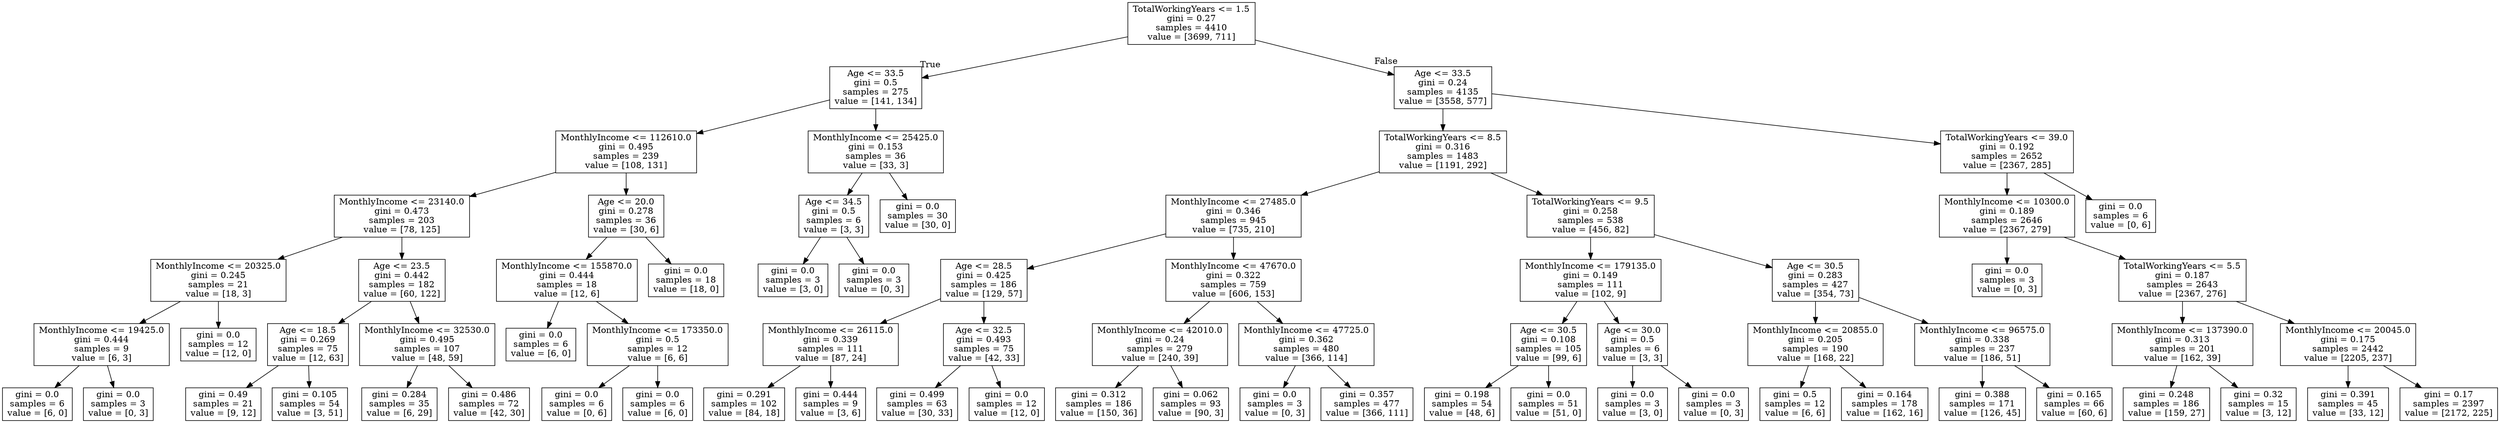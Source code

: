 digraph Tree {
node [shape=box] ;
0 [label="TotalWorkingYears <= 1.5\ngini = 0.27\nsamples = 4410\nvalue = [3699, 711]"] ;
1 [label="Age <= 33.5\ngini = 0.5\nsamples = 275\nvalue = [141, 134]"] ;
0 -> 1 [labeldistance=2.5, labelangle=45, headlabel="True"] ;
2 [label="MonthlyIncome <= 112610.0\ngini = 0.495\nsamples = 239\nvalue = [108, 131]"] ;
1 -> 2 ;
3 [label="MonthlyIncome <= 23140.0\ngini = 0.473\nsamples = 203\nvalue = [78, 125]"] ;
2 -> 3 ;
4 [label="MonthlyIncome <= 20325.0\ngini = 0.245\nsamples = 21\nvalue = [18, 3]"] ;
3 -> 4 ;
5 [label="MonthlyIncome <= 19425.0\ngini = 0.444\nsamples = 9\nvalue = [6, 3]"] ;
4 -> 5 ;
6 [label="gini = 0.0\nsamples = 6\nvalue = [6, 0]"] ;
5 -> 6 ;
7 [label="gini = 0.0\nsamples = 3\nvalue = [0, 3]"] ;
5 -> 7 ;
8 [label="gini = 0.0\nsamples = 12\nvalue = [12, 0]"] ;
4 -> 8 ;
9 [label="Age <= 23.5\ngini = 0.442\nsamples = 182\nvalue = [60, 122]"] ;
3 -> 9 ;
10 [label="Age <= 18.5\ngini = 0.269\nsamples = 75\nvalue = [12, 63]"] ;
9 -> 10 ;
11 [label="gini = 0.49\nsamples = 21\nvalue = [9, 12]"] ;
10 -> 11 ;
12 [label="gini = 0.105\nsamples = 54\nvalue = [3, 51]"] ;
10 -> 12 ;
13 [label="MonthlyIncome <= 32530.0\ngini = 0.495\nsamples = 107\nvalue = [48, 59]"] ;
9 -> 13 ;
14 [label="gini = 0.284\nsamples = 35\nvalue = [6, 29]"] ;
13 -> 14 ;
15 [label="gini = 0.486\nsamples = 72\nvalue = [42, 30]"] ;
13 -> 15 ;
16 [label="Age <= 20.0\ngini = 0.278\nsamples = 36\nvalue = [30, 6]"] ;
2 -> 16 ;
17 [label="MonthlyIncome <= 155870.0\ngini = 0.444\nsamples = 18\nvalue = [12, 6]"] ;
16 -> 17 ;
18 [label="gini = 0.0\nsamples = 6\nvalue = [6, 0]"] ;
17 -> 18 ;
19 [label="MonthlyIncome <= 173350.0\ngini = 0.5\nsamples = 12\nvalue = [6, 6]"] ;
17 -> 19 ;
20 [label="gini = 0.0\nsamples = 6\nvalue = [0, 6]"] ;
19 -> 20 ;
21 [label="gini = 0.0\nsamples = 6\nvalue = [6, 0]"] ;
19 -> 21 ;
22 [label="gini = 0.0\nsamples = 18\nvalue = [18, 0]"] ;
16 -> 22 ;
23 [label="MonthlyIncome <= 25425.0\ngini = 0.153\nsamples = 36\nvalue = [33, 3]"] ;
1 -> 23 ;
24 [label="Age <= 34.5\ngini = 0.5\nsamples = 6\nvalue = [3, 3]"] ;
23 -> 24 ;
25 [label="gini = 0.0\nsamples = 3\nvalue = [3, 0]"] ;
24 -> 25 ;
26 [label="gini = 0.0\nsamples = 3\nvalue = [0, 3]"] ;
24 -> 26 ;
27 [label="gini = 0.0\nsamples = 30\nvalue = [30, 0]"] ;
23 -> 27 ;
28 [label="Age <= 33.5\ngini = 0.24\nsamples = 4135\nvalue = [3558, 577]"] ;
0 -> 28 [labeldistance=2.5, labelangle=-45, headlabel="False"] ;
29 [label="TotalWorkingYears <= 8.5\ngini = 0.316\nsamples = 1483\nvalue = [1191, 292]"] ;
28 -> 29 ;
30 [label="MonthlyIncome <= 27485.0\ngini = 0.346\nsamples = 945\nvalue = [735, 210]"] ;
29 -> 30 ;
31 [label="Age <= 28.5\ngini = 0.425\nsamples = 186\nvalue = [129, 57]"] ;
30 -> 31 ;
32 [label="MonthlyIncome <= 26115.0\ngini = 0.339\nsamples = 111\nvalue = [87, 24]"] ;
31 -> 32 ;
33 [label="gini = 0.291\nsamples = 102\nvalue = [84, 18]"] ;
32 -> 33 ;
34 [label="gini = 0.444\nsamples = 9\nvalue = [3, 6]"] ;
32 -> 34 ;
35 [label="Age <= 32.5\ngini = 0.493\nsamples = 75\nvalue = [42, 33]"] ;
31 -> 35 ;
36 [label="gini = 0.499\nsamples = 63\nvalue = [30, 33]"] ;
35 -> 36 ;
37 [label="gini = 0.0\nsamples = 12\nvalue = [12, 0]"] ;
35 -> 37 ;
38 [label="MonthlyIncome <= 47670.0\ngini = 0.322\nsamples = 759\nvalue = [606, 153]"] ;
30 -> 38 ;
39 [label="MonthlyIncome <= 42010.0\ngini = 0.24\nsamples = 279\nvalue = [240, 39]"] ;
38 -> 39 ;
40 [label="gini = 0.312\nsamples = 186\nvalue = [150, 36]"] ;
39 -> 40 ;
41 [label="gini = 0.062\nsamples = 93\nvalue = [90, 3]"] ;
39 -> 41 ;
42 [label="MonthlyIncome <= 47725.0\ngini = 0.362\nsamples = 480\nvalue = [366, 114]"] ;
38 -> 42 ;
43 [label="gini = 0.0\nsamples = 3\nvalue = [0, 3]"] ;
42 -> 43 ;
44 [label="gini = 0.357\nsamples = 477\nvalue = [366, 111]"] ;
42 -> 44 ;
45 [label="TotalWorkingYears <= 9.5\ngini = 0.258\nsamples = 538\nvalue = [456, 82]"] ;
29 -> 45 ;
46 [label="MonthlyIncome <= 179135.0\ngini = 0.149\nsamples = 111\nvalue = [102, 9]"] ;
45 -> 46 ;
47 [label="Age <= 30.5\ngini = 0.108\nsamples = 105\nvalue = [99, 6]"] ;
46 -> 47 ;
48 [label="gini = 0.198\nsamples = 54\nvalue = [48, 6]"] ;
47 -> 48 ;
49 [label="gini = 0.0\nsamples = 51\nvalue = [51, 0]"] ;
47 -> 49 ;
50 [label="Age <= 30.0\ngini = 0.5\nsamples = 6\nvalue = [3, 3]"] ;
46 -> 50 ;
51 [label="gini = 0.0\nsamples = 3\nvalue = [3, 0]"] ;
50 -> 51 ;
52 [label="gini = 0.0\nsamples = 3\nvalue = [0, 3]"] ;
50 -> 52 ;
53 [label="Age <= 30.5\ngini = 0.283\nsamples = 427\nvalue = [354, 73]"] ;
45 -> 53 ;
54 [label="MonthlyIncome <= 20855.0\ngini = 0.205\nsamples = 190\nvalue = [168, 22]"] ;
53 -> 54 ;
55 [label="gini = 0.5\nsamples = 12\nvalue = [6, 6]"] ;
54 -> 55 ;
56 [label="gini = 0.164\nsamples = 178\nvalue = [162, 16]"] ;
54 -> 56 ;
57 [label="MonthlyIncome <= 96575.0\ngini = 0.338\nsamples = 237\nvalue = [186, 51]"] ;
53 -> 57 ;
58 [label="gini = 0.388\nsamples = 171\nvalue = [126, 45]"] ;
57 -> 58 ;
59 [label="gini = 0.165\nsamples = 66\nvalue = [60, 6]"] ;
57 -> 59 ;
60 [label="TotalWorkingYears <= 39.0\ngini = 0.192\nsamples = 2652\nvalue = [2367, 285]"] ;
28 -> 60 ;
61 [label="MonthlyIncome <= 10300.0\ngini = 0.189\nsamples = 2646\nvalue = [2367, 279]"] ;
60 -> 61 ;
62 [label="gini = 0.0\nsamples = 3\nvalue = [0, 3]"] ;
61 -> 62 ;
63 [label="TotalWorkingYears <= 5.5\ngini = 0.187\nsamples = 2643\nvalue = [2367, 276]"] ;
61 -> 63 ;
64 [label="MonthlyIncome <= 137390.0\ngini = 0.313\nsamples = 201\nvalue = [162, 39]"] ;
63 -> 64 ;
65 [label="gini = 0.248\nsamples = 186\nvalue = [159, 27]"] ;
64 -> 65 ;
66 [label="gini = 0.32\nsamples = 15\nvalue = [3, 12]"] ;
64 -> 66 ;
67 [label="MonthlyIncome <= 20045.0\ngini = 0.175\nsamples = 2442\nvalue = [2205, 237]"] ;
63 -> 67 ;
68 [label="gini = 0.391\nsamples = 45\nvalue = [33, 12]"] ;
67 -> 68 ;
69 [label="gini = 0.17\nsamples = 2397\nvalue = [2172, 225]"] ;
67 -> 69 ;
70 [label="gini = 0.0\nsamples = 6\nvalue = [0, 6]"] ;
60 -> 70 ;
}